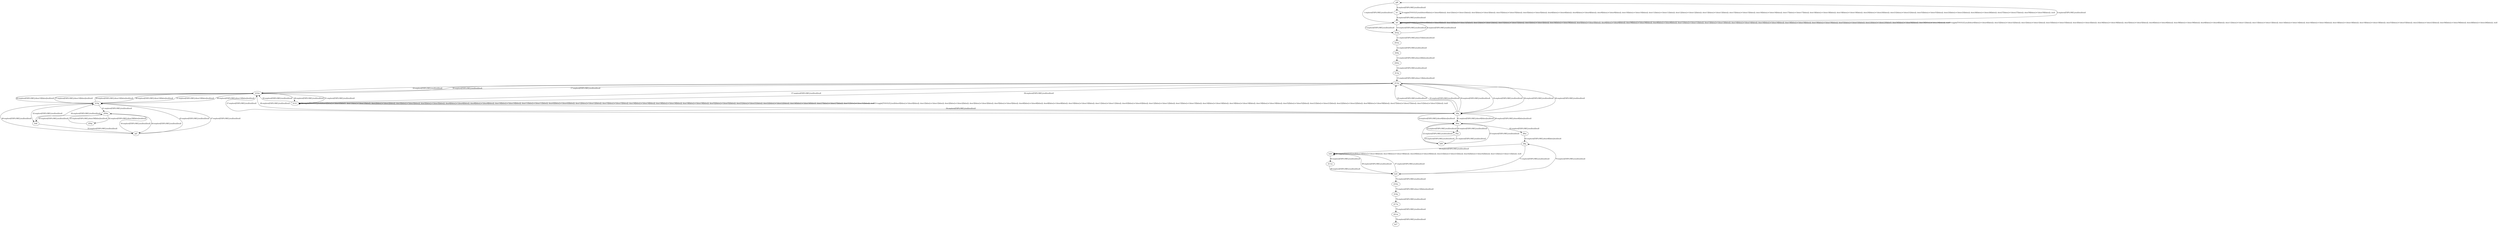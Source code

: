 # Total number of goals covered by this test: 1
# d21m --> b27

digraph g {
"gf8" -> "b0" [label = "1-explore[EXPLORE];/null/null/null"];
"b0" -> "b0" [label = "2-toggle[TOGGLE];/null/door0[false]:=!(door0[false]); door32[false]:=!(door32[false]); door1[false]:=!(door1[false]); door33[false]:=!(door33[false]); door3[false]:=!(door3[false]); door36[false]:=!(door36[false]); door5[false]:=!(door5[false]); door6[false]:=!(door6[false]); door39[false]:=!(door39[false]); door8[false]:=!(door8[false]); door11[false]:=!(door11[false]); door13[false]:=!(door13[false]); door14[false]:=!(door14[false]); door16[false]:=!(door16[false]); door18[false]:=!(door18[false]); door19[false]:=!(door19[false]); door53[false]:=!(door53[false]); door23[false]:=!(door23[false]); door56[false]:=!(door56[false]); door26[false]:=!(door26[false]); /null"];
"b0" -> "gf8" [label = "3-explore[EXPLORE];/null/null/null"];
"gf8" -> "b1" [label = "4-explore[EXPLORE];/null/null/null"];
"b1" -> "b1" [label = "5-toggle[TOGGLE];/null/door0[false]:=!(door0[false]); door1[false]:=!(door1[false]); door3[false]:=!(door3[false]); door35[false]:=!(door35[false]); door5[false]:=!(door5[false]); door6[false]:=!(door6[false]); door8[false]:=!(door8[false]); door9[false]:=!(door9[false]); door10[false]:=!(door10[false]); door11[false]:=!(door11[false]); door12[false]:=!(door12[false]); door13[false]:=!(door13[false]); door15[false]:=!(door15[false]); door16[false]:=!(door16[false]); door17[false]:=!(door17[false]); door18[false]:=!(door18[false]); door19[false]:=!(door19[false]); door20[false]:=!(door20[false]); door21[false]:=!(door21[false]); door53[false]:=!(door53[false]); door23[false]:=!(door23[false]); door26[false]:=!(door26[false]); door27[false]:=!(door27[false]); door59[false]:=!(door59[false]); /null"];
"b1" -> "b0" [label = "6-explore[EXPLORE];/null/null/null"];
"b0" -> "d53p" [label = "7-explore[EXPLORE];/null/null/null"];
"d53p" -> "b0" [label = "8-explore[EXPLORE];/null/null/null"];
"b0" -> "b0" [label = "9-toggle[TOGGLE];/null/door0[false]:=!(door0[false]); door32[false]:=!(door32[false]); door1[false]:=!(door1[false]); door33[false]:=!(door33[false]); door3[false]:=!(door3[false]); door36[false]:=!(door36[false]); door5[false]:=!(door5[false]); door6[false]:=!(door6[false]); door39[false]:=!(door39[false]); door8[false]:=!(door8[false]); door11[false]:=!(door11[false]); door13[false]:=!(door13[false]); door14[false]:=!(door14[false]); door16[false]:=!(door16[false]); door18[false]:=!(door18[false]); door19[false]:=!(door19[false]); door53[false]:=!(door53[false]); door23[false]:=!(door23[false]); door56[false]:=!(door56[false]); door26[false]:=!(door26[false]); /null"];
"b0" -> "d53p" [label = "10-explore[EXPLORE];/null/null/null"];
"d53p" -> "d53m" [label = "11-explore[EXPLORE];/door53[false]/null/null"];
"d53m" -> "d26p" [label = "12-explore[EXPLORE];/null/null/null"];
"d26p" -> "d26m" [label = "13-explore[EXPLORE];/door26[false]/null/null"];
"d26m" -> "d13p" [label = "14-explore[EXPLORE];/null/null/null"];
"d13p" -> "d13m" [label = "15-explore[EXPLORE];/door13[false]/null/null"];
"d13m" -> "d10m" [label = "16-explore[EXPLORE];/null/null/null"];
"d10m" -> "d13m" [label = "17-explore[EXPLORE];/null/null/null"];
"d13m" -> "d6p" [label = "18-explore[EXPLORE];/null/null/null"];
"d6p" -> "d6m" [label = "19-explore[EXPLORE];/door6[false]/null/null"];
"d6m" -> "d5p" [label = "20-explore[EXPLORE];/null/null/null"];
"d5p" -> "b99" [label = "21-explore[EXPLORE];/null/null/null"];
"b99" -> "d6m" [label = "22-explore[EXPLORE];/null/null/null"];
"d6m" -> "d5p" [label = "23-explore[EXPLORE];/null/null/null"];
"d5p" -> "b99" [label = "24-explore[EXPLORE];/null/null/null"];
"b99" -> "d6m" [label = "25-explore[EXPLORE];/null/null/null"];
"d6m" -> "d6p" [label = "26-explore[EXPLORE];/door6[false]/null/null"];
"d6p" -> "d10m" [label = "27-explore[EXPLORE];/null/null/null"];
"d10m" -> "d6p" [label = "28-explore[EXPLORE];/null/null/null"];
"d6p" -> "d13m" [label = "29-explore[EXPLORE];/null/null/null"];
"d13m" -> "d10m" [label = "30-explore[EXPLORE];/null/null/null"];
"d10m" -> "d10p" [label = "31-explore[EXPLORE];/door10[false]/null/null"];
"d10p" -> "b48" [label = "32-explore[EXPLORE];/null/null/null"];
"b48" -> "gf2" [label = "33-explore[EXPLORE];/null/null/null"];
"gf2" -> "d59m" [label = "34-explore[EXPLORE];/null/null/null"];
"d59m" -> "b48" [label = "35-explore[EXPLORE];/null/null/null"];
"b48" -> "d10p" [label = "36-explore[EXPLORE];/null/null/null"];
"d10p" -> "d10m" [label = "37-explore[EXPLORE];/door10[false]/null/null"];
"d10m" -> "d10p" [label = "38-explore[EXPLORE];/door10[false]/null/null"];
"d10p" -> "d10m" [label = "39-explore[EXPLORE];/door10[false]/null/null"];
"d10m" -> "d10p" [label = "40-explore[EXPLORE];/door10[false]/null/null"];
"d10p" -> "d59m" [label = "41-explore[EXPLORE];/null/null/null"];
"d59m" -> "d59p" [label = "42-explore[EXPLORE];/door59[false]/null/null"];
"d59p" -> "d59m" [label = "43-explore[EXPLORE];/door59[false]/null/null"];
"d59m" -> "gf2" [label = "44-explore[EXPLORE];/null/null/null"];
"gf2" -> "d10p" [label = "45-explore[EXPLORE];/null/null/null"];
"d10p" -> "gf2" [label = "46-explore[EXPLORE];/null/null/null"];
"gf2" -> "d10p" [label = "47-explore[EXPLORE];/null/null/null"];
"d10p" -> "d10m" [label = "48-explore[EXPLORE];/door10[false]/null/null"];
"d10m" -> "b121" [label = "49-explore[EXPLORE];/null/null/null"];
"b121" -> "d10m" [label = "50-explore[EXPLORE];/null/null/null"];
"d10m" -> "b121" [label = "51-explore[EXPLORE];/null/null/null"];
"b121" -> "b121" [label = "52-toggle[TOGGLE];/null/door0[false]:=!(door0[false]); door1[false]:=!(door1[false]); door2[false]:=!(door2[false]); door3[false]:=!(door3[false]); door5[false]:=!(door5[false]); door6[false]:=!(door6[false]); door8[false]:=!(door8[false]); door10[false]:=!(door10[false]); door11[false]:=!(door11[false]); door43[false]:=!(door43[false]); door12[false]:=!(door12[false]); door15[false]:=!(door15[false]); door16[false]:=!(door16[false]); door18[false]:=!(door18[false]); door19[false]:=!(door19[false]); door52[false]:=!(door52[false]); door21[false]:=!(door21[false]); door22[false]:=!(door22[false]); door58[false]:=!(door58[false]); door27[false]:=!(door27[false]); door31[false]:=!(door31[false]); /null"];
"b121" -> "b121" [label = "53-toggle[TOGGLE];/null/door0[false]:=!(door0[false]); door1[false]:=!(door1[false]); door2[false]:=!(door2[false]); door3[false]:=!(door3[false]); door5[false]:=!(door5[false]); door6[false]:=!(door6[false]); door8[false]:=!(door8[false]); door10[false]:=!(door10[false]); door11[false]:=!(door11[false]); door43[false]:=!(door43[false]); door12[false]:=!(door12[false]); door15[false]:=!(door15[false]); door16[false]:=!(door16[false]); door18[false]:=!(door18[false]); door19[false]:=!(door19[false]); door52[false]:=!(door52[false]); door21[false]:=!(door21[false]); door22[false]:=!(door22[false]); door58[false]:=!(door58[false]); door27[false]:=!(door27[false]); door31[false]:=!(door31[false]); /null"];
"b121" -> "d6p" [label = "54-explore[EXPLORE];/null/null/null"];
"d6p" -> "d13m" [label = "55-explore[EXPLORE];/null/null/null"];
"d13m" -> "b121" [label = "56-explore[EXPLORE];/null/null/null"];
"b121" -> "d13m" [label = "57-explore[EXPLORE];/null/null/null"];
"d13m" -> "d6p" [label = "58-explore[EXPLORE];/null/null/null"];
"d6p" -> "d13m" [label = "59-explore[EXPLORE];/null/null/null"];
"d13m" -> "d6p" [label = "60-explore[EXPLORE];/null/null/null"];
"d6p" -> "d6m" [label = "61-explore[EXPLORE];/door6[false]/null/null"];
"d6m" -> "d8m" [label = "62-explore[EXPLORE];/null/null/null"];
"d8m" -> "d8p" [label = "63-explore[EXPLORE];/door8[false]/null/null"];
"d8p" -> "b28" [label = "64-explore[EXPLORE];/null/null/null"];
"b28" -> "d11m" [label = "65-explore[EXPLORE];/null/null/null"];
"d11m" -> "b29" [label = "66-explore[EXPLORE];/null/null/null"];
"b29" -> "b28" [label = "67-explore[EXPLORE];/null/null/null"];
"b28" -> "b28" [label = "68-toggle[TOGGLE];/null/door18[false]:=!(door18[false]); door19[false]:=!(door19[false]); door20[false]:=!(door20[false]); door21[false]:=!(door21[false]); door42[false]:=!(door42[false]); door11[false]:=!(door11[false]); /null"];
"b28" -> "b29" [label = "69-explore[EXPLORE];/null/null/null"];
"b29" -> "d8p" [label = "70-explore[EXPLORE];/null/null/null"];
"d8p" -> "b29" [label = "71-explore[EXPLORE];/null/null/null"];
"b29" -> "d16m" [label = "72-explore[EXPLORE];/null/null/null"];
"d16m" -> "d16p" [label = "73-explore[EXPLORE];/door16[false]/null/null"];
"d16p" -> "d17m" [label = "74-explore[EXPLORE];/null/null/null"];
"d17m" -> "d21m" [label = "75-explore[EXPLORE];/null/null/null"];
"d21m" -> "b27" [label = "76-explore[EXPLORE];/null/null/null"];
}